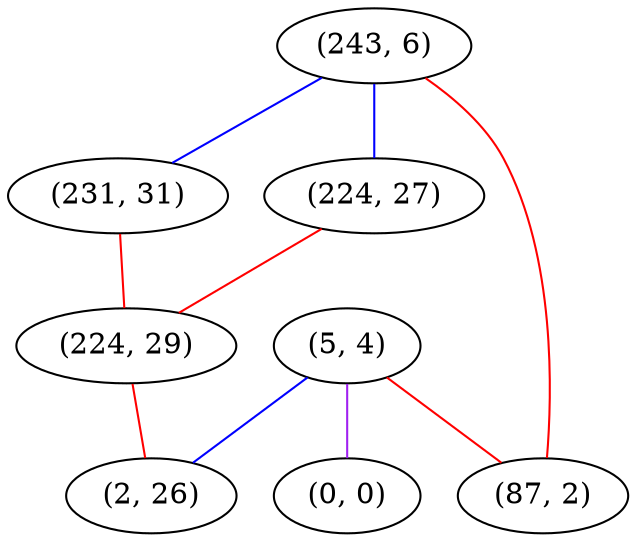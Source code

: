 graph "" {
"(5, 4)";
"(0, 0)";
"(243, 6)";
"(224, 27)";
"(87, 2)";
"(231, 31)";
"(224, 29)";
"(2, 26)";
"(5, 4)" -- "(0, 0)"  [color=purple, key=0, weight=4];
"(5, 4)" -- "(87, 2)"  [color=red, key=0, weight=1];
"(5, 4)" -- "(2, 26)"  [color=blue, key=0, weight=3];
"(243, 6)" -- "(224, 27)"  [color=blue, key=0, weight=3];
"(243, 6)" -- "(231, 31)"  [color=blue, key=0, weight=3];
"(243, 6)" -- "(87, 2)"  [color=red, key=0, weight=1];
"(224, 27)" -- "(224, 29)"  [color=red, key=0, weight=1];
"(231, 31)" -- "(224, 29)"  [color=red, key=0, weight=1];
"(224, 29)" -- "(2, 26)"  [color=red, key=0, weight=1];
}
